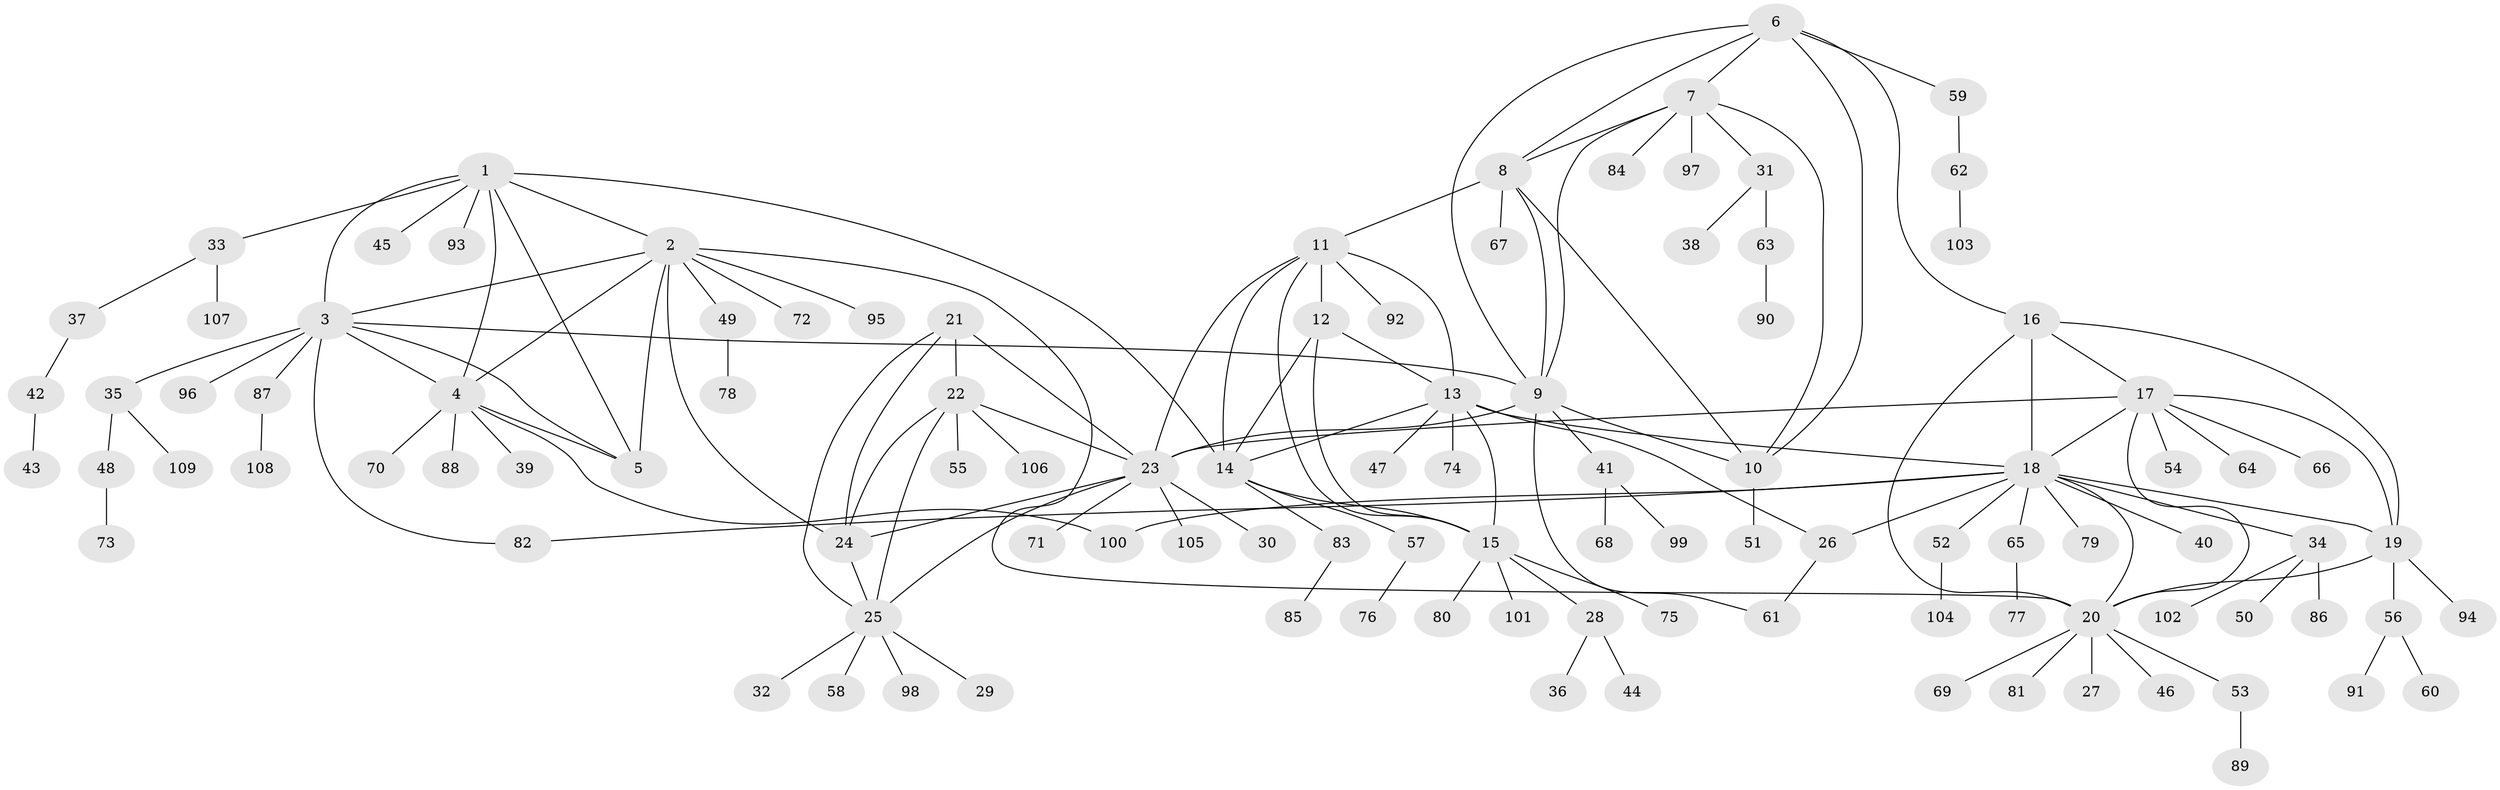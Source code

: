 // Generated by graph-tools (version 1.1) at 2025/37/03/09/25 02:37:36]
// undirected, 109 vertices, 148 edges
graph export_dot {
graph [start="1"]
  node [color=gray90,style=filled];
  1;
  2;
  3;
  4;
  5;
  6;
  7;
  8;
  9;
  10;
  11;
  12;
  13;
  14;
  15;
  16;
  17;
  18;
  19;
  20;
  21;
  22;
  23;
  24;
  25;
  26;
  27;
  28;
  29;
  30;
  31;
  32;
  33;
  34;
  35;
  36;
  37;
  38;
  39;
  40;
  41;
  42;
  43;
  44;
  45;
  46;
  47;
  48;
  49;
  50;
  51;
  52;
  53;
  54;
  55;
  56;
  57;
  58;
  59;
  60;
  61;
  62;
  63;
  64;
  65;
  66;
  67;
  68;
  69;
  70;
  71;
  72;
  73;
  74;
  75;
  76;
  77;
  78;
  79;
  80;
  81;
  82;
  83;
  84;
  85;
  86;
  87;
  88;
  89;
  90;
  91;
  92;
  93;
  94;
  95;
  96;
  97;
  98;
  99;
  100;
  101;
  102;
  103;
  104;
  105;
  106;
  107;
  108;
  109;
  1 -- 2;
  1 -- 3;
  1 -- 4;
  1 -- 5;
  1 -- 14;
  1 -- 33;
  1 -- 45;
  1 -- 93;
  2 -- 3;
  2 -- 4;
  2 -- 5;
  2 -- 20;
  2 -- 24;
  2 -- 49;
  2 -- 72;
  2 -- 95;
  3 -- 4;
  3 -- 5;
  3 -- 9;
  3 -- 35;
  3 -- 82;
  3 -- 87;
  3 -- 96;
  4 -- 5;
  4 -- 39;
  4 -- 70;
  4 -- 88;
  4 -- 100;
  6 -- 7;
  6 -- 8;
  6 -- 9;
  6 -- 10;
  6 -- 16;
  6 -- 59;
  7 -- 8;
  7 -- 9;
  7 -- 10;
  7 -- 31;
  7 -- 84;
  7 -- 97;
  8 -- 9;
  8 -- 10;
  8 -- 11;
  8 -- 67;
  9 -- 10;
  9 -- 23;
  9 -- 41;
  9 -- 61;
  10 -- 51;
  11 -- 12;
  11 -- 13;
  11 -- 14;
  11 -- 15;
  11 -- 23;
  11 -- 92;
  12 -- 13;
  12 -- 14;
  12 -- 15;
  13 -- 14;
  13 -- 15;
  13 -- 18;
  13 -- 26;
  13 -- 47;
  13 -- 74;
  14 -- 15;
  14 -- 57;
  14 -- 83;
  15 -- 28;
  15 -- 75;
  15 -- 80;
  15 -- 101;
  16 -- 17;
  16 -- 18;
  16 -- 19;
  16 -- 20;
  17 -- 18;
  17 -- 19;
  17 -- 20;
  17 -- 23;
  17 -- 54;
  17 -- 64;
  17 -- 66;
  18 -- 19;
  18 -- 20;
  18 -- 26;
  18 -- 34;
  18 -- 40;
  18 -- 52;
  18 -- 65;
  18 -- 79;
  18 -- 82;
  18 -- 100;
  19 -- 20;
  19 -- 56;
  19 -- 94;
  20 -- 27;
  20 -- 46;
  20 -- 53;
  20 -- 69;
  20 -- 81;
  21 -- 22;
  21 -- 23;
  21 -- 24;
  21 -- 25;
  22 -- 23;
  22 -- 24;
  22 -- 25;
  22 -- 55;
  22 -- 106;
  23 -- 24;
  23 -- 25;
  23 -- 30;
  23 -- 71;
  23 -- 105;
  24 -- 25;
  25 -- 29;
  25 -- 32;
  25 -- 58;
  25 -- 98;
  26 -- 61;
  28 -- 36;
  28 -- 44;
  31 -- 38;
  31 -- 63;
  33 -- 37;
  33 -- 107;
  34 -- 50;
  34 -- 86;
  34 -- 102;
  35 -- 48;
  35 -- 109;
  37 -- 42;
  41 -- 68;
  41 -- 99;
  42 -- 43;
  48 -- 73;
  49 -- 78;
  52 -- 104;
  53 -- 89;
  56 -- 60;
  56 -- 91;
  57 -- 76;
  59 -- 62;
  62 -- 103;
  63 -- 90;
  65 -- 77;
  83 -- 85;
  87 -- 108;
}
